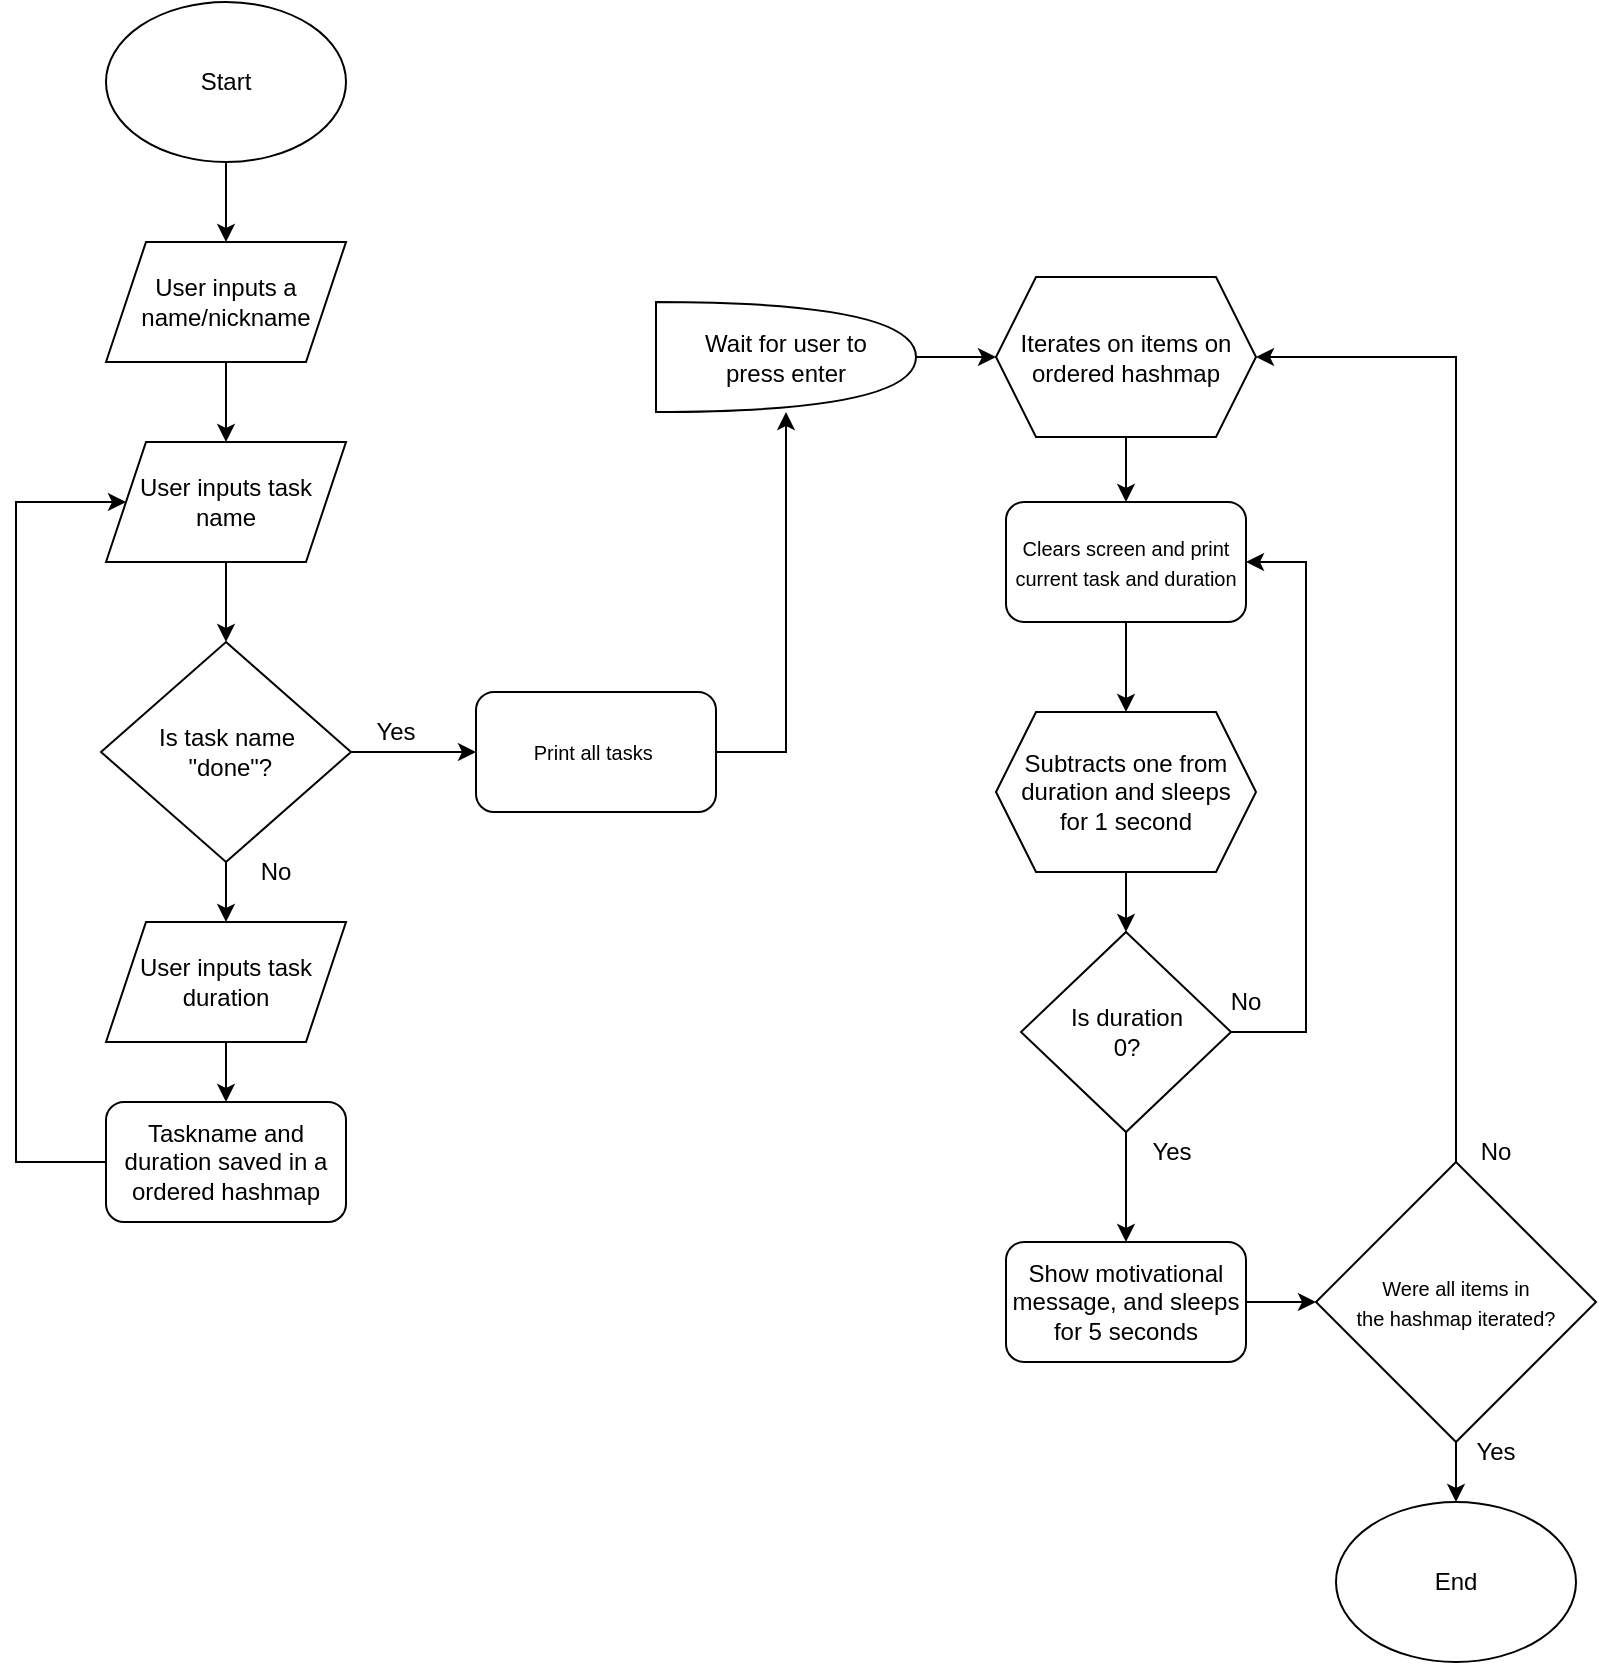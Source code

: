 <mxfile version="22.0.8" type="device">
  <diagram name="Page-1" id="F_YSy-LdkaDC3crYmksr">
    <mxGraphModel dx="1434" dy="1918" grid="1" gridSize="10" guides="1" tooltips="1" connect="1" arrows="1" fold="1" page="1" pageScale="1" pageWidth="850" pageHeight="1100" math="0" shadow="0">
      <root>
        <mxCell id="0" />
        <mxCell id="1" parent="0" />
        <mxCell id="wQM_LmcIVjFhV63cvrP5-3" style="edgeStyle=orthogonalEdgeStyle;rounded=0;orthogonalLoop=1;jettySize=auto;html=1;entryX=0.5;entryY=0;entryDx=0;entryDy=0;" edge="1" parent="1" source="wQM_LmcIVjFhV63cvrP5-1" target="wQM_LmcIVjFhV63cvrP5-2">
          <mxGeometry relative="1" as="geometry" />
        </mxCell>
        <mxCell id="wQM_LmcIVjFhV63cvrP5-1" value="Start" style="ellipse;whiteSpace=wrap;html=1;" vertex="1" parent="1">
          <mxGeometry x="65" y="-1060" width="120" height="80" as="geometry" />
        </mxCell>
        <mxCell id="wQM_LmcIVjFhV63cvrP5-4" style="edgeStyle=orthogonalEdgeStyle;rounded=0;orthogonalLoop=1;jettySize=auto;html=1;" edge="1" parent="1" source="wQM_LmcIVjFhV63cvrP5-2" target="wQM_LmcIVjFhV63cvrP5-5">
          <mxGeometry relative="1" as="geometry">
            <mxPoint x="125" y="-840" as="targetPoint" />
          </mxGeometry>
        </mxCell>
        <mxCell id="wQM_LmcIVjFhV63cvrP5-2" value="User inputs a name/nickname" style="shape=parallelogram;perimeter=parallelogramPerimeter;whiteSpace=wrap;html=1;fixedSize=1;" vertex="1" parent="1">
          <mxGeometry x="65" y="-940" width="120" height="60" as="geometry" />
        </mxCell>
        <mxCell id="wQM_LmcIVjFhV63cvrP5-8" style="edgeStyle=orthogonalEdgeStyle;rounded=0;orthogonalLoop=1;jettySize=auto;html=1;entryX=0.5;entryY=0;entryDx=0;entryDy=0;" edge="1" parent="1" source="wQM_LmcIVjFhV63cvrP5-5" target="wQM_LmcIVjFhV63cvrP5-6">
          <mxGeometry relative="1" as="geometry" />
        </mxCell>
        <mxCell id="wQM_LmcIVjFhV63cvrP5-5" value="User inputs task name" style="shape=parallelogram;perimeter=parallelogramPerimeter;whiteSpace=wrap;html=1;fixedSize=1;" vertex="1" parent="1">
          <mxGeometry x="65" y="-840" width="120" height="60" as="geometry" />
        </mxCell>
        <mxCell id="wQM_LmcIVjFhV63cvrP5-9" style="edgeStyle=orthogonalEdgeStyle;rounded=0;orthogonalLoop=1;jettySize=auto;html=1;" edge="1" parent="1" source="wQM_LmcIVjFhV63cvrP5-6" target="wQM_LmcIVjFhV63cvrP5-10">
          <mxGeometry relative="1" as="geometry">
            <mxPoint x="125" y="-600" as="targetPoint" />
          </mxGeometry>
        </mxCell>
        <mxCell id="wQM_LmcIVjFhV63cvrP5-15" style="edgeStyle=orthogonalEdgeStyle;rounded=0;orthogonalLoop=1;jettySize=auto;html=1;" edge="1" parent="1" source="wQM_LmcIVjFhV63cvrP5-6">
          <mxGeometry relative="1" as="geometry">
            <mxPoint x="250" y="-685" as="targetPoint" />
          </mxGeometry>
        </mxCell>
        <mxCell id="wQM_LmcIVjFhV63cvrP5-6" value="Is task name&lt;br&gt;&amp;nbsp;&quot;done&quot;?" style="rhombus;whiteSpace=wrap;html=1;" vertex="1" parent="1">
          <mxGeometry x="62.5" y="-740" width="125" height="110" as="geometry" />
        </mxCell>
        <mxCell id="wQM_LmcIVjFhV63cvrP5-12" style="edgeStyle=orthogonalEdgeStyle;rounded=0;orthogonalLoop=1;jettySize=auto;html=1;entryX=0.5;entryY=0;entryDx=0;entryDy=0;" edge="1" parent="1" source="wQM_LmcIVjFhV63cvrP5-10" target="wQM_LmcIVjFhV63cvrP5-11">
          <mxGeometry relative="1" as="geometry" />
        </mxCell>
        <mxCell id="wQM_LmcIVjFhV63cvrP5-10" value="User inputs task duration" style="shape=parallelogram;perimeter=parallelogramPerimeter;whiteSpace=wrap;html=1;fixedSize=1;" vertex="1" parent="1">
          <mxGeometry x="65" y="-600" width="120" height="60" as="geometry" />
        </mxCell>
        <mxCell id="wQM_LmcIVjFhV63cvrP5-13" style="edgeStyle=orthogonalEdgeStyle;rounded=0;orthogonalLoop=1;jettySize=auto;html=1;entryX=0;entryY=0.5;entryDx=0;entryDy=0;" edge="1" parent="1" source="wQM_LmcIVjFhV63cvrP5-11" target="wQM_LmcIVjFhV63cvrP5-5">
          <mxGeometry relative="1" as="geometry">
            <Array as="points">
              <mxPoint x="20" y="-480" />
              <mxPoint x="20" y="-810" />
            </Array>
          </mxGeometry>
        </mxCell>
        <mxCell id="wQM_LmcIVjFhV63cvrP5-11" value="Taskname and duration saved in a ordered hashmap" style="rounded=1;whiteSpace=wrap;html=1;" vertex="1" parent="1">
          <mxGeometry x="65" y="-510" width="120" height="60" as="geometry" />
        </mxCell>
        <mxCell id="wQM_LmcIVjFhV63cvrP5-14" value="No" style="text;html=1;strokeColor=none;fillColor=none;align=center;verticalAlign=middle;whiteSpace=wrap;rounded=0;" vertex="1" parent="1">
          <mxGeometry x="120" y="-640" width="60" height="30" as="geometry" />
        </mxCell>
        <mxCell id="wQM_LmcIVjFhV63cvrP5-16" value="Yes" style="text;html=1;strokeColor=none;fillColor=none;align=center;verticalAlign=middle;whiteSpace=wrap;rounded=0;" vertex="1" parent="1">
          <mxGeometry x="180" y="-710" width="60" height="30" as="geometry" />
        </mxCell>
        <mxCell id="wQM_LmcIVjFhV63cvrP5-17" value="&lt;font style=&quot;font-size: 10px;&quot;&gt;Print all tasks&amp;nbsp;&lt;/font&gt;" style="rounded=1;whiteSpace=wrap;html=1;" vertex="1" parent="1">
          <mxGeometry x="250" y="-715" width="120" height="60" as="geometry" />
        </mxCell>
        <mxCell id="wQM_LmcIVjFhV63cvrP5-33" style="edgeStyle=orthogonalEdgeStyle;rounded=0;orthogonalLoop=1;jettySize=auto;html=1;entryX=0;entryY=0.5;entryDx=0;entryDy=0;" edge="1" parent="1" source="wQM_LmcIVjFhV63cvrP5-18" target="wQM_LmcIVjFhV63cvrP5-32">
          <mxGeometry relative="1" as="geometry" />
        </mxCell>
        <mxCell id="wQM_LmcIVjFhV63cvrP5-18" value="Wait for user to &lt;br&gt;press enter" style="shape=or;whiteSpace=wrap;html=1;" vertex="1" parent="1">
          <mxGeometry x="340" y="-910" width="130" height="55" as="geometry" />
        </mxCell>
        <mxCell id="wQM_LmcIVjFhV63cvrP5-19" style="edgeStyle=orthogonalEdgeStyle;rounded=0;orthogonalLoop=1;jettySize=auto;html=1;exitX=1;exitY=0.5;exitDx=0;exitDy=0;" edge="1" parent="1" source="wQM_LmcIVjFhV63cvrP5-17" target="wQM_LmcIVjFhV63cvrP5-18">
          <mxGeometry relative="1" as="geometry">
            <mxPoint x="300" y="-684.941" as="sourcePoint" />
          </mxGeometry>
        </mxCell>
        <mxCell id="wQM_LmcIVjFhV63cvrP5-39" style="edgeStyle=orthogonalEdgeStyle;rounded=0;orthogonalLoop=1;jettySize=auto;html=1;entryX=0.5;entryY=0;entryDx=0;entryDy=0;" edge="1" parent="1" source="wQM_LmcIVjFhV63cvrP5-21" target="wQM_LmcIVjFhV63cvrP5-26">
          <mxGeometry relative="1" as="geometry" />
        </mxCell>
        <mxCell id="wQM_LmcIVjFhV63cvrP5-21" value="&lt;font style=&quot;font-size: 10px;&quot;&gt;Clears screen and print current task and duration&lt;/font&gt;" style="rounded=1;whiteSpace=wrap;html=1;" vertex="1" parent="1">
          <mxGeometry x="515" y="-810" width="120" height="60" as="geometry" />
        </mxCell>
        <mxCell id="wQM_LmcIVjFhV63cvrP5-27" style="edgeStyle=orthogonalEdgeStyle;rounded=0;orthogonalLoop=1;jettySize=auto;html=1;" edge="1" parent="1" source="wQM_LmcIVjFhV63cvrP5-26" target="wQM_LmcIVjFhV63cvrP5-28">
          <mxGeometry relative="1" as="geometry">
            <mxPoint x="605.0" y="-540" as="targetPoint" />
          </mxGeometry>
        </mxCell>
        <mxCell id="wQM_LmcIVjFhV63cvrP5-26" value="Subtracts one from duration and sleeps &lt;br&gt;for 1 second" style="shape=hexagon;perimeter=hexagonPerimeter2;whiteSpace=wrap;html=1;fixedSize=1;" vertex="1" parent="1">
          <mxGeometry x="510" y="-705" width="130" height="80" as="geometry" />
        </mxCell>
        <mxCell id="wQM_LmcIVjFhV63cvrP5-29" style="edgeStyle=orthogonalEdgeStyle;rounded=0;orthogonalLoop=1;jettySize=auto;html=1;entryX=1;entryY=0.5;entryDx=0;entryDy=0;" edge="1" parent="1" source="wQM_LmcIVjFhV63cvrP5-28" target="wQM_LmcIVjFhV63cvrP5-21">
          <mxGeometry relative="1" as="geometry">
            <Array as="points">
              <mxPoint x="665" y="-545" />
              <mxPoint x="665" y="-780" />
            </Array>
          </mxGeometry>
        </mxCell>
        <mxCell id="wQM_LmcIVjFhV63cvrP5-36" value="" style="edgeStyle=orthogonalEdgeStyle;rounded=0;orthogonalLoop=1;jettySize=auto;html=1;" edge="1" parent="1" source="wQM_LmcIVjFhV63cvrP5-28" target="wQM_LmcIVjFhV63cvrP5-35">
          <mxGeometry relative="1" as="geometry" />
        </mxCell>
        <mxCell id="wQM_LmcIVjFhV63cvrP5-28" value="Is duration&lt;br&gt;0?" style="rhombus;whiteSpace=wrap;html=1;" vertex="1" parent="1">
          <mxGeometry x="522.5" y="-595" width="105" height="100" as="geometry" />
        </mxCell>
        <mxCell id="wQM_LmcIVjFhV63cvrP5-30" value="No" style="text;html=1;strokeColor=none;fillColor=none;align=center;verticalAlign=middle;whiteSpace=wrap;rounded=0;" vertex="1" parent="1">
          <mxGeometry x="605" y="-575" width="60" height="30" as="geometry" />
        </mxCell>
        <mxCell id="wQM_LmcIVjFhV63cvrP5-34" style="edgeStyle=orthogonalEdgeStyle;rounded=0;orthogonalLoop=1;jettySize=auto;html=1;entryX=0.5;entryY=0;entryDx=0;entryDy=0;" edge="1" parent="1" source="wQM_LmcIVjFhV63cvrP5-32" target="wQM_LmcIVjFhV63cvrP5-21">
          <mxGeometry relative="1" as="geometry" />
        </mxCell>
        <mxCell id="wQM_LmcIVjFhV63cvrP5-32" value="Iterates on items on ordered hashmap" style="shape=hexagon;perimeter=hexagonPerimeter2;whiteSpace=wrap;html=1;fixedSize=1;" vertex="1" parent="1">
          <mxGeometry x="510" y="-922.5" width="130" height="80" as="geometry" />
        </mxCell>
        <mxCell id="wQM_LmcIVjFhV63cvrP5-35" value="Show motivational message, and sleeps for 5 seconds" style="rounded=1;whiteSpace=wrap;html=1;" vertex="1" parent="1">
          <mxGeometry x="515" y="-440" width="120" height="60" as="geometry" />
        </mxCell>
        <mxCell id="wQM_LmcIVjFhV63cvrP5-38" value="Yes" style="text;html=1;strokeColor=none;fillColor=none;align=center;verticalAlign=middle;whiteSpace=wrap;rounded=0;" vertex="1" parent="1">
          <mxGeometry x="567.5" y="-500" width="60" height="30" as="geometry" />
        </mxCell>
        <mxCell id="wQM_LmcIVjFhV63cvrP5-42" style="edgeStyle=orthogonalEdgeStyle;rounded=0;orthogonalLoop=1;jettySize=auto;html=1;" edge="1" parent="1" source="wQM_LmcIVjFhV63cvrP5-40" target="wQM_LmcIVjFhV63cvrP5-43">
          <mxGeometry relative="1" as="geometry">
            <mxPoint x="740" y="-300" as="targetPoint" />
          </mxGeometry>
        </mxCell>
        <mxCell id="wQM_LmcIVjFhV63cvrP5-45" style="edgeStyle=orthogonalEdgeStyle;rounded=0;orthogonalLoop=1;jettySize=auto;html=1;entryX=1;entryY=0.5;entryDx=0;entryDy=0;" edge="1" parent="1" source="wQM_LmcIVjFhV63cvrP5-40" target="wQM_LmcIVjFhV63cvrP5-32">
          <mxGeometry relative="1" as="geometry">
            <Array as="points">
              <mxPoint x="740" y="-882" />
            </Array>
          </mxGeometry>
        </mxCell>
        <mxCell id="wQM_LmcIVjFhV63cvrP5-40" value="&lt;font style=&quot;font-size: 10px;&quot;&gt;Were all items in &lt;br&gt;the hashmap iterated?&lt;/font&gt;" style="rhombus;whiteSpace=wrap;html=1;" vertex="1" parent="1">
          <mxGeometry x="670" y="-480" width="140" height="140" as="geometry" />
        </mxCell>
        <mxCell id="wQM_LmcIVjFhV63cvrP5-41" style="edgeStyle=orthogonalEdgeStyle;rounded=0;orthogonalLoop=1;jettySize=auto;html=1;entryX=0;entryY=0.5;entryDx=0;entryDy=0;" edge="1" parent="1" source="wQM_LmcIVjFhV63cvrP5-35" target="wQM_LmcIVjFhV63cvrP5-40">
          <mxGeometry relative="1" as="geometry">
            <Array as="points" />
          </mxGeometry>
        </mxCell>
        <mxCell id="wQM_LmcIVjFhV63cvrP5-43" value="End" style="ellipse;whiteSpace=wrap;html=1;" vertex="1" parent="1">
          <mxGeometry x="680" y="-310" width="120" height="80" as="geometry" />
        </mxCell>
        <mxCell id="wQM_LmcIVjFhV63cvrP5-44" value="Yes" style="text;html=1;strokeColor=none;fillColor=none;align=center;verticalAlign=middle;whiteSpace=wrap;rounded=0;" vertex="1" parent="1">
          <mxGeometry x="730" y="-350" width="60" height="30" as="geometry" />
        </mxCell>
        <mxCell id="wQM_LmcIVjFhV63cvrP5-46" value="No" style="text;html=1;strokeColor=none;fillColor=none;align=center;verticalAlign=middle;whiteSpace=wrap;rounded=0;" vertex="1" parent="1">
          <mxGeometry x="730" y="-500" width="60" height="30" as="geometry" />
        </mxCell>
      </root>
    </mxGraphModel>
  </diagram>
</mxfile>
